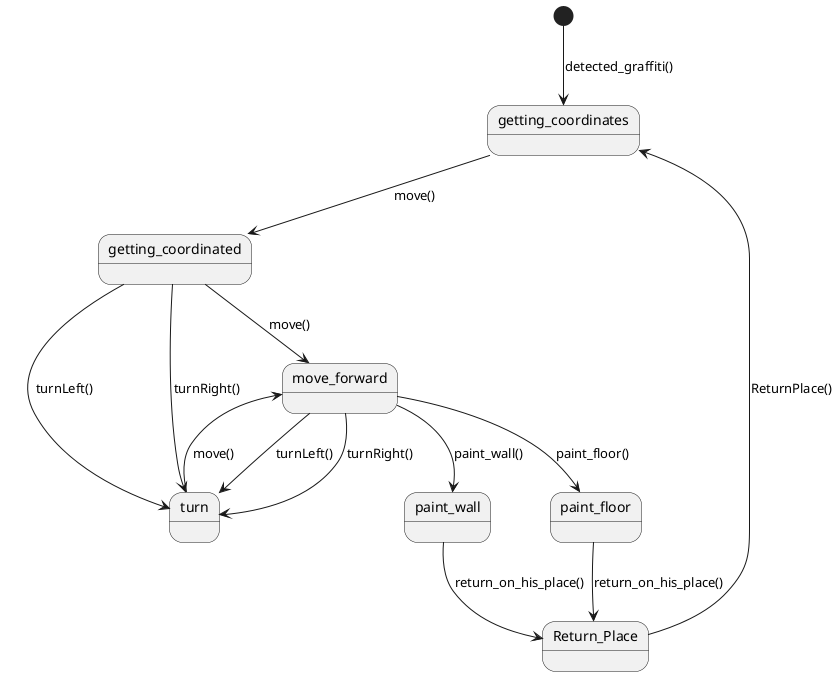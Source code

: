 @startuml
[*] --> getting_coordinates : detected_graffiti()
getting_coordinates --> getting_coordinated : move()
getting_coordinated --> move_forward : move()
getting_coordinated --> turn : turnLeft()
getting_coordinated --> turn : turnRight()
turn --> move_forward : move()
move_forward --> turn : turnLeft()
move_forward --> turn : turnRight()
move_forward --> paint_floor : paint_floor()
move_forward --> paint_wall : paint_wall()
paint_floor --> Return_Place : return_on_his_place()
paint_wall --> Return_Place : return_on_his_place()
Return_Place --> getting_coordinates : ReturnPlace()
@enduml
